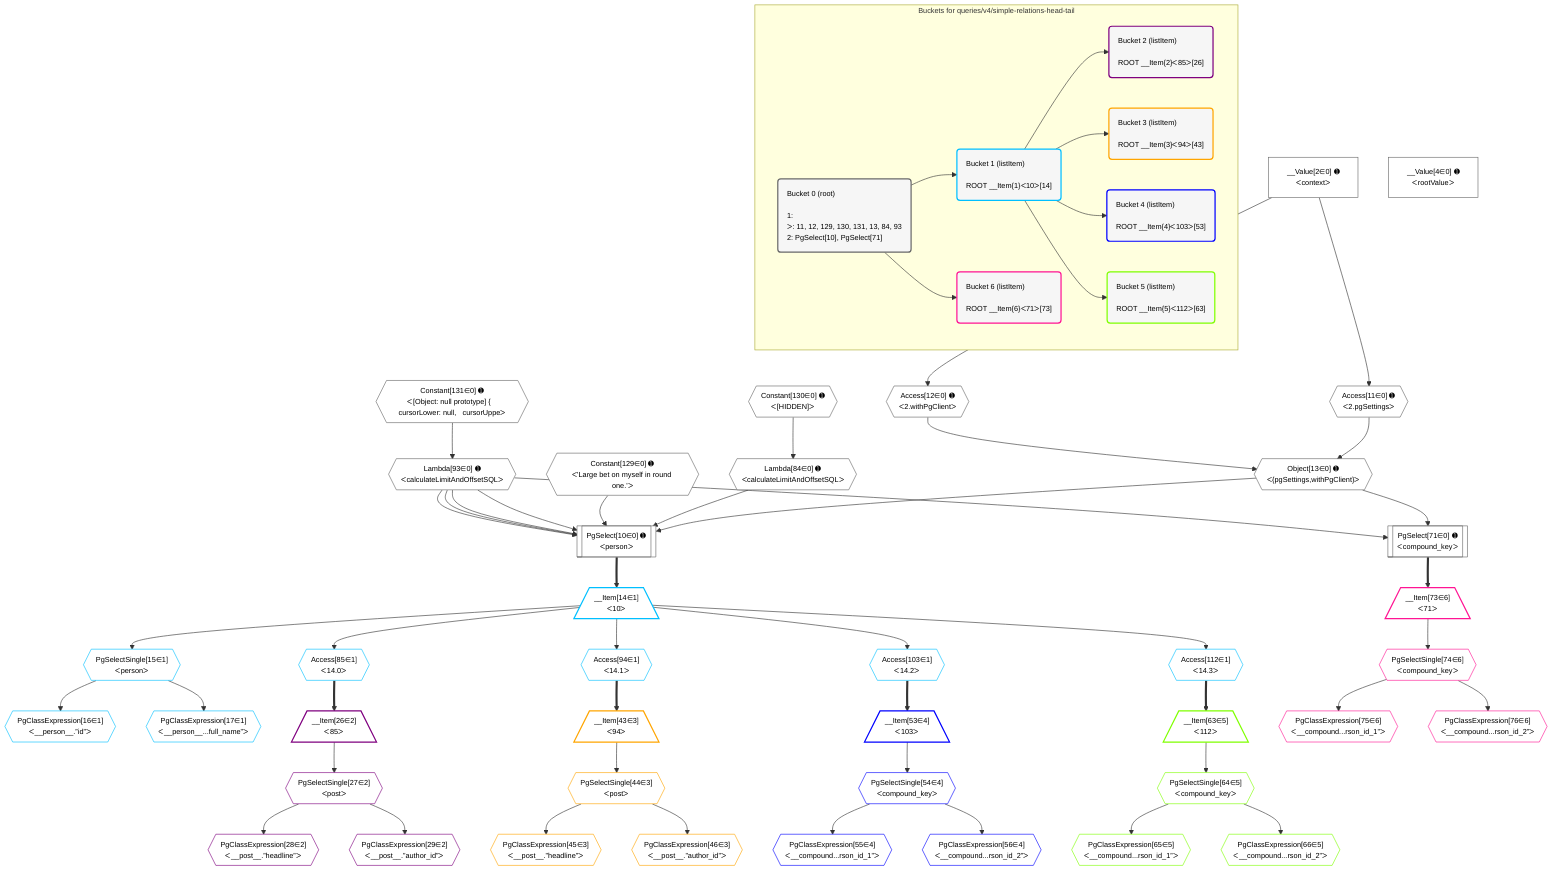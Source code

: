 %%{init: {'themeVariables': { 'fontSize': '12px'}}}%%
graph TD
    classDef path fill:#eee,stroke:#000,color:#000
    classDef plan fill:#fff,stroke-width:1px,color:#000
    classDef itemplan fill:#fff,stroke-width:2px,color:#000
    classDef unbatchedplan fill:#dff,stroke-width:1px,color:#000
    classDef sideeffectplan fill:#fcc,stroke-width:2px,color:#000
    classDef bucket fill:#f6f6f6,color:#000,stroke-width:2px,text-align:left


    %% plan dependencies
    PgSelect10[["PgSelect[10∈0] ➊<br />ᐸpersonᐳ"]]:::plan
    Object13{{"Object[13∈0] ➊<br />ᐸ{pgSettings,withPgClient}ᐳ"}}:::plan
    Lambda84{{"Lambda[84∈0] ➊<br />ᐸcalculateLimitAndOffsetSQLᐳ"}}:::plan
    Constant129{{"Constant[129∈0] ➊<br />ᐸ'Large bet on myself in round one.'ᐳ"}}:::plan
    Lambda93{{"Lambda[93∈0] ➊<br />ᐸcalculateLimitAndOffsetSQLᐳ"}}:::plan
    Object13 & Lambda84 & Constant129 & Lambda93 & Lambda93 & Lambda93 & Lambda93 --> PgSelect10
    Access11{{"Access[11∈0] ➊<br />ᐸ2.pgSettingsᐳ"}}:::plan
    Access12{{"Access[12∈0] ➊<br />ᐸ2.withPgClientᐳ"}}:::plan
    Access11 & Access12 --> Object13
    PgSelect71[["PgSelect[71∈0] ➊<br />ᐸcompound_keyᐳ"]]:::plan
    Object13 & Lambda93 --> PgSelect71
    __Value2["__Value[2∈0] ➊<br />ᐸcontextᐳ"]:::plan
    __Value2 --> Access11
    __Value2 --> Access12
    Constant130{{"Constant[130∈0] ➊<br />ᐸ[HIDDEN]ᐳ"}}:::plan
    Constant130 --> Lambda84
    Constant131{{"Constant[131∈0] ➊<br />ᐸ[Object: null prototype] {   cursorLower: null,   cursorUppeᐳ"}}:::plan
    Constant131 --> Lambda93
    __Value4["__Value[4∈0] ➊<br />ᐸrootValueᐳ"]:::plan
    __Item14[/"__Item[14∈1]<br />ᐸ10ᐳ"\]:::itemplan
    PgSelect10 ==> __Item14
    PgSelectSingle15{{"PgSelectSingle[15∈1]<br />ᐸpersonᐳ"}}:::plan
    __Item14 --> PgSelectSingle15
    PgClassExpression16{{"PgClassExpression[16∈1]<br />ᐸ__person__.”id”ᐳ"}}:::plan
    PgSelectSingle15 --> PgClassExpression16
    PgClassExpression17{{"PgClassExpression[17∈1]<br />ᐸ__person__...full_name”ᐳ"}}:::plan
    PgSelectSingle15 --> PgClassExpression17
    Access85{{"Access[85∈1]<br />ᐸ14.0ᐳ"}}:::plan
    __Item14 --> Access85
    Access94{{"Access[94∈1]<br />ᐸ14.1ᐳ"}}:::plan
    __Item14 --> Access94
    Access103{{"Access[103∈1]<br />ᐸ14.2ᐳ"}}:::plan
    __Item14 --> Access103
    Access112{{"Access[112∈1]<br />ᐸ14.3ᐳ"}}:::plan
    __Item14 --> Access112
    __Item26[/"__Item[26∈2]<br />ᐸ85ᐳ"\]:::itemplan
    Access85 ==> __Item26
    PgSelectSingle27{{"PgSelectSingle[27∈2]<br />ᐸpostᐳ"}}:::plan
    __Item26 --> PgSelectSingle27
    PgClassExpression28{{"PgClassExpression[28∈2]<br />ᐸ__post__.”headline”ᐳ"}}:::plan
    PgSelectSingle27 --> PgClassExpression28
    PgClassExpression29{{"PgClassExpression[29∈2]<br />ᐸ__post__.”author_id”ᐳ"}}:::plan
    PgSelectSingle27 --> PgClassExpression29
    __Item43[/"__Item[43∈3]<br />ᐸ94ᐳ"\]:::itemplan
    Access94 ==> __Item43
    PgSelectSingle44{{"PgSelectSingle[44∈3]<br />ᐸpostᐳ"}}:::plan
    __Item43 --> PgSelectSingle44
    PgClassExpression45{{"PgClassExpression[45∈3]<br />ᐸ__post__.”headline”ᐳ"}}:::plan
    PgSelectSingle44 --> PgClassExpression45
    PgClassExpression46{{"PgClassExpression[46∈3]<br />ᐸ__post__.”author_id”ᐳ"}}:::plan
    PgSelectSingle44 --> PgClassExpression46
    __Item53[/"__Item[53∈4]<br />ᐸ103ᐳ"\]:::itemplan
    Access103 ==> __Item53
    PgSelectSingle54{{"PgSelectSingle[54∈4]<br />ᐸcompound_keyᐳ"}}:::plan
    __Item53 --> PgSelectSingle54
    PgClassExpression55{{"PgClassExpression[55∈4]<br />ᐸ__compound...rson_id_1”ᐳ"}}:::plan
    PgSelectSingle54 --> PgClassExpression55
    PgClassExpression56{{"PgClassExpression[56∈4]<br />ᐸ__compound...rson_id_2”ᐳ"}}:::plan
    PgSelectSingle54 --> PgClassExpression56
    __Item63[/"__Item[63∈5]<br />ᐸ112ᐳ"\]:::itemplan
    Access112 ==> __Item63
    PgSelectSingle64{{"PgSelectSingle[64∈5]<br />ᐸcompound_keyᐳ"}}:::plan
    __Item63 --> PgSelectSingle64
    PgClassExpression65{{"PgClassExpression[65∈5]<br />ᐸ__compound...rson_id_1”ᐳ"}}:::plan
    PgSelectSingle64 --> PgClassExpression65
    PgClassExpression66{{"PgClassExpression[66∈5]<br />ᐸ__compound...rson_id_2”ᐳ"}}:::plan
    PgSelectSingle64 --> PgClassExpression66
    __Item73[/"__Item[73∈6]<br />ᐸ71ᐳ"\]:::itemplan
    PgSelect71 ==> __Item73
    PgSelectSingle74{{"PgSelectSingle[74∈6]<br />ᐸcompound_keyᐳ"}}:::plan
    __Item73 --> PgSelectSingle74
    PgClassExpression75{{"PgClassExpression[75∈6]<br />ᐸ__compound...rson_id_1”ᐳ"}}:::plan
    PgSelectSingle74 --> PgClassExpression75
    PgClassExpression76{{"PgClassExpression[76∈6]<br />ᐸ__compound...rson_id_2”ᐳ"}}:::plan
    PgSelectSingle74 --> PgClassExpression76

    %% define steps

    subgraph "Buckets for queries/v4/simple-relations-head-tail"
    Bucket0("Bucket 0 (root)<br /><br />1: <br />ᐳ: 11, 12, 129, 130, 131, 13, 84, 93<br />2: PgSelect[10], PgSelect[71]"):::bucket
    classDef bucket0 stroke:#696969
    class Bucket0,__Value2,__Value4,PgSelect10,Access11,Access12,Object13,PgSelect71,Lambda84,Lambda93,Constant129,Constant130,Constant131 bucket0
    Bucket1("Bucket 1 (listItem)<br /><br />ROOT __Item{1}ᐸ10ᐳ[14]"):::bucket
    classDef bucket1 stroke:#00bfff
    class Bucket1,__Item14,PgSelectSingle15,PgClassExpression16,PgClassExpression17,Access85,Access94,Access103,Access112 bucket1
    Bucket2("Bucket 2 (listItem)<br /><br />ROOT __Item{2}ᐸ85ᐳ[26]"):::bucket
    classDef bucket2 stroke:#7f007f
    class Bucket2,__Item26,PgSelectSingle27,PgClassExpression28,PgClassExpression29 bucket2
    Bucket3("Bucket 3 (listItem)<br /><br />ROOT __Item{3}ᐸ94ᐳ[43]"):::bucket
    classDef bucket3 stroke:#ffa500
    class Bucket3,__Item43,PgSelectSingle44,PgClassExpression45,PgClassExpression46 bucket3
    Bucket4("Bucket 4 (listItem)<br /><br />ROOT __Item{4}ᐸ103ᐳ[53]"):::bucket
    classDef bucket4 stroke:#0000ff
    class Bucket4,__Item53,PgSelectSingle54,PgClassExpression55,PgClassExpression56 bucket4
    Bucket5("Bucket 5 (listItem)<br /><br />ROOT __Item{5}ᐸ112ᐳ[63]"):::bucket
    classDef bucket5 stroke:#7fff00
    class Bucket5,__Item63,PgSelectSingle64,PgClassExpression65,PgClassExpression66 bucket5
    Bucket6("Bucket 6 (listItem)<br /><br />ROOT __Item{6}ᐸ71ᐳ[73]"):::bucket
    classDef bucket6 stroke:#ff1493
    class Bucket6,__Item73,PgSelectSingle74,PgClassExpression75,PgClassExpression76 bucket6
    Bucket0 --> Bucket1 & Bucket6
    Bucket1 --> Bucket2 & Bucket3 & Bucket4 & Bucket5
    end